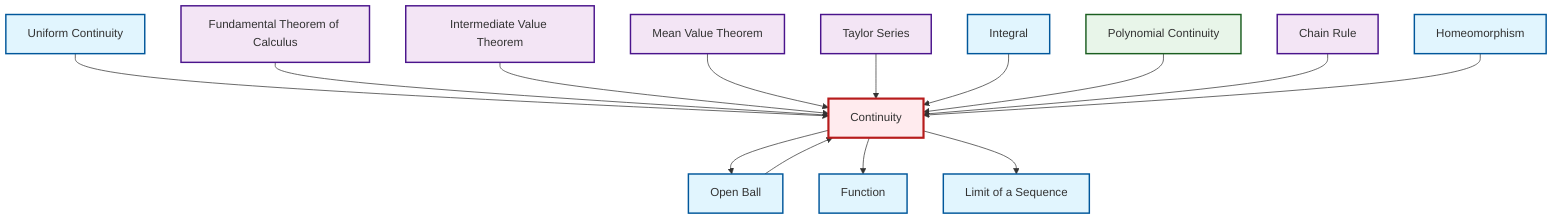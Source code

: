 graph TD
    classDef definition fill:#e1f5fe,stroke:#01579b,stroke-width:2px
    classDef theorem fill:#f3e5f5,stroke:#4a148c,stroke-width:2px
    classDef axiom fill:#fff3e0,stroke:#e65100,stroke-width:2px
    classDef example fill:#e8f5e9,stroke:#1b5e20,stroke-width:2px
    classDef current fill:#ffebee,stroke:#b71c1c,stroke-width:3px
    thm-mean-value["Mean Value Theorem"]:::theorem
    thm-fundamental-calculus["Fundamental Theorem of Calculus"]:::theorem
    def-open-ball["Open Ball"]:::definition
    thm-intermediate-value["Intermediate Value Theorem"]:::theorem
    thm-chain-rule["Chain Rule"]:::theorem
    def-integral["Integral"]:::definition
    thm-taylor-series["Taylor Series"]:::theorem
    def-continuity["Continuity"]:::definition
    def-uniform-continuity["Uniform Continuity"]:::definition
    ex-polynomial-continuity["Polynomial Continuity"]:::example
    def-homeomorphism["Homeomorphism"]:::definition
    def-function["Function"]:::definition
    def-limit["Limit of a Sequence"]:::definition
    def-uniform-continuity --> def-continuity
    thm-fundamental-calculus --> def-continuity
    thm-intermediate-value --> def-continuity
    thm-mean-value --> def-continuity
    def-continuity --> def-open-ball
    thm-taylor-series --> def-continuity
    def-integral --> def-continuity
    ex-polynomial-continuity --> def-continuity
    thm-chain-rule --> def-continuity
    def-homeomorphism --> def-continuity
    def-continuity --> def-function
    def-open-ball --> def-continuity
    def-continuity --> def-limit
    class def-continuity current
